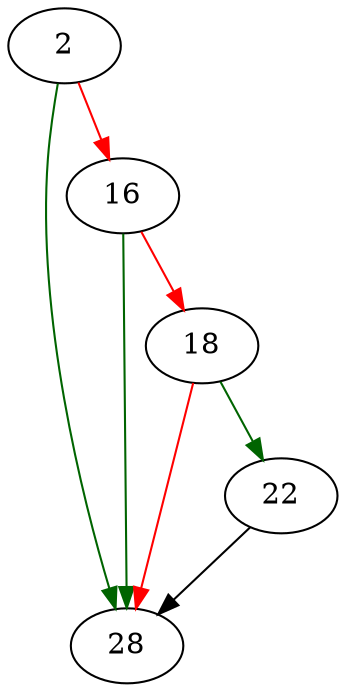 strict digraph "rev_strcmp_ctime" {
	// Node definitions.
	2 [entry=true];
	28;
	16;
	18;
	22;

	// Edge definitions.
	2 -> 28 [
		color=darkgreen
		cond=true
	];
	2 -> 16 [
		color=red
		cond=false
	];
	16 -> 28 [
		color=darkgreen
		cond=true
	];
	16 -> 18 [
		color=red
		cond=false
	];
	18 -> 28 [
		color=red
		cond=false
	];
	18 -> 22 [
		color=darkgreen
		cond=true
	];
	22 -> 28;
}
